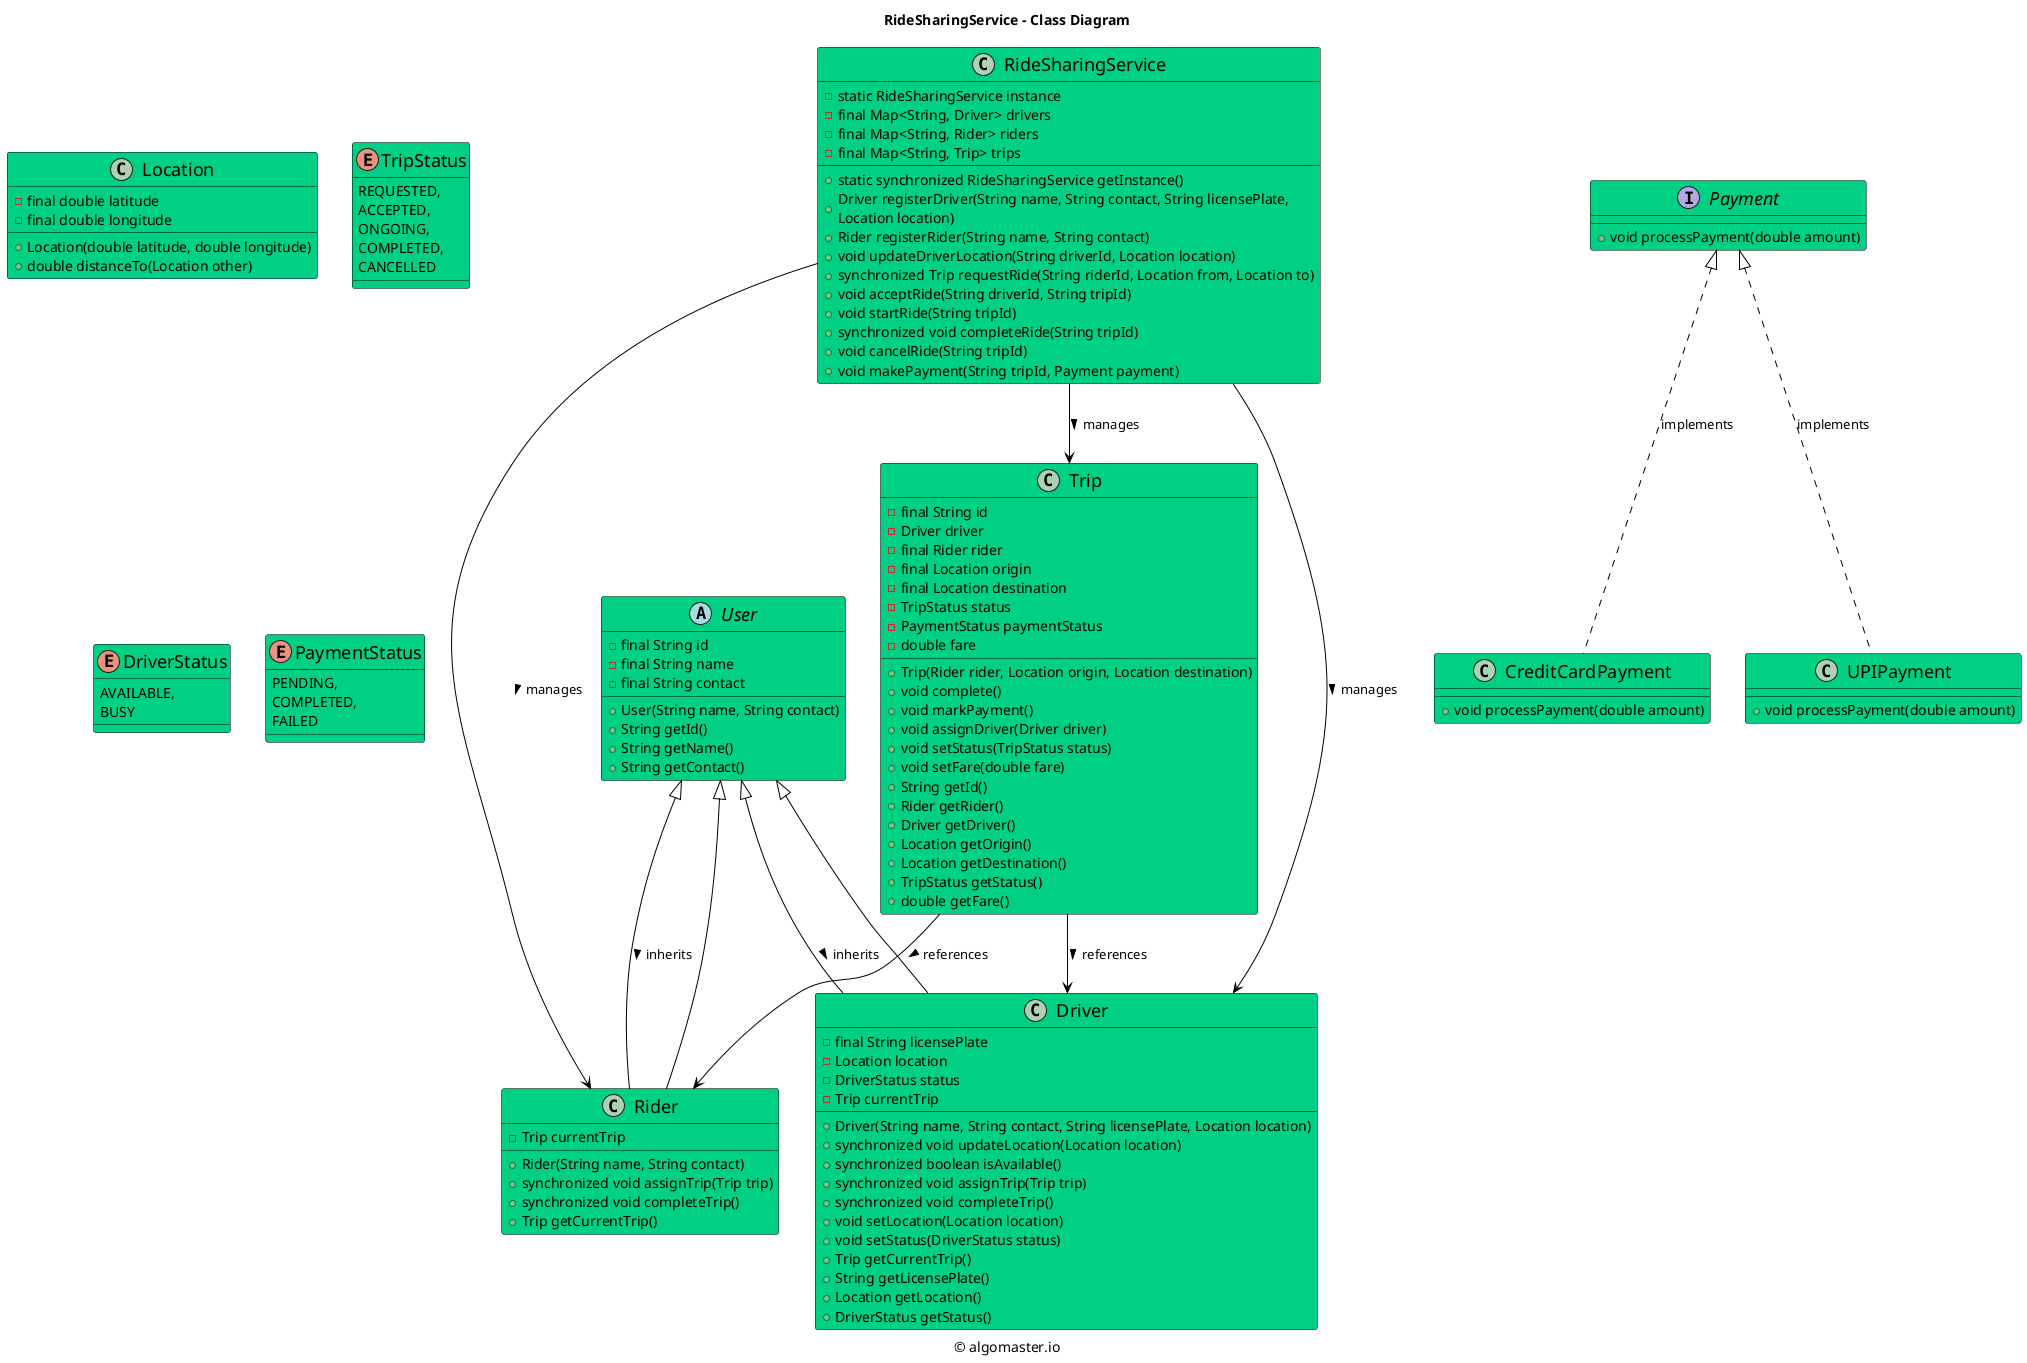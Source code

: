 ```plantuml
@startuml

title RideSharingService - Class Diagram

caption © algomaster.io

skinparam backgroundColor white
skinparam wrapWidth 500

skinparam class {
  BackgroundColor #00D084
  BorderColor black
  ArrowColor black
  FontSize 18
}

class RideSharingService {
    - static RideSharingService instance
    - final Map<String, Driver> drivers
    - final Map<String, Rider> riders
    - final Map<String, Trip> trips
    + static synchronized RideSharingService getInstance()
    + Driver registerDriver(String name, String contact, String licensePlate, Location location)
    + Rider registerRider(String name, String contact)
    + void updateDriverLocation(String driverId, Location location)
    + synchronized Trip requestRide(String riderId, Location from, Location to)
    + void acceptRide(String driverId, String tripId)
    + void startRide(String tripId)
    + synchronized void completeRide(String tripId)
    + void cancelRide(String tripId)
    + void makePayment(String tripId, Payment payment)
}

class Rider extends User {
    - Trip currentTrip
    + Rider(String name, String contact)
    + synchronized void assignTrip(Trip trip)
    + synchronized void completeTrip()
    + Trip getCurrentTrip()
}

class Driver extends User {
    - final String licensePlate
    - Location location
    - DriverStatus status
    - Trip currentTrip
    + Driver(String name, String contact, String licensePlate, Location location)
    + synchronized void updateLocation(Location location)
    + synchronized boolean isAvailable()
    + synchronized void assignTrip(Trip trip)
    + synchronized void completeTrip()
    + void setLocation(Location location)
    + void setStatus(DriverStatus status)
    + Trip getCurrentTrip()
    + String getLicensePlate()
    + Location getLocation()
    + DriverStatus getStatus()
}

class Trip {
    - final String id
    - Driver driver
    - final Rider rider
    - final Location origin
    - final Location destination
    - TripStatus status
    - PaymentStatus paymentStatus
    - double fare
    + Trip(Rider rider, Location origin, Location destination)
    + void complete()
    + void markPayment()
    + void assignDriver(Driver driver)
    + void setStatus(TripStatus status)
    + void setFare(double fare)
    + String getId()
    + Rider getRider()
    + Driver getDriver()
    + Location getOrigin()
    + Location getDestination()
    + TripStatus getStatus()
    + double getFare()
}

class Location {
    - final double latitude
    - final double longitude
    + Location(double latitude, double longitude)
    + double distanceTo(Location other)
}

abstract class User {
    - final String id
    - final String name
    - final String contact
    + User(String name, String contact)
    + String getId()
    + String getName()
    + String getContact()
}

interface Payment {
    + void processPayment(double amount)
}

class CreditCardPayment {
    + void processPayment(double amount)
}

class UPIPayment {
    + void processPayment(double amount)
}

enum TripStatus {
    REQUESTED,
    ACCEPTED,
    ONGOING,
    COMPLETED,
    CANCELLED
}

enum DriverStatus {
    AVAILABLE,
    BUSY
}

enum PaymentStatus {
    PENDING,
    COMPLETED,
    FAILED
}

RideSharingService --> Driver: manages >
RideSharingService --> Rider: manages >
RideSharingService --> Trip: manages >
Trip --> Rider: references >
Trip --> Driver: references >
Payment <|.. CreditCardPayment: implements
Payment <|.. UPIPayment: implements
User <|-- Rider: inherits >
User <|-- Driver: inherits >

@enduml
```